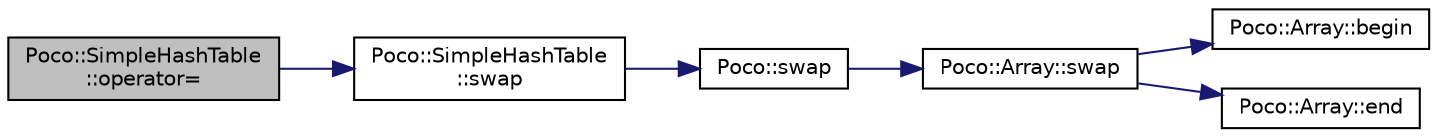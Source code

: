 digraph "Poco::SimpleHashTable::operator="
{
 // LATEX_PDF_SIZE
  edge [fontname="Helvetica",fontsize="10",labelfontname="Helvetica",labelfontsize="10"];
  node [fontname="Helvetica",fontsize="10",shape=record];
  rankdir="LR";
  Node1 [label="Poco::SimpleHashTable\l::operator=",height=0.2,width=0.4,color="black", fillcolor="grey75", style="filled", fontcolor="black",tooltip=" "];
  Node1 -> Node2 [color="midnightblue",fontsize="10",style="solid",fontname="Helvetica"];
  Node2 [label="Poco::SimpleHashTable\l::swap",height=0.2,width=0.4,color="black", fillcolor="white", style="filled",URL="$classPoco_1_1SimpleHashTable.html#a4eb45195038a0aacc206104705d8325f",tooltip=" "];
  Node2 -> Node3 [color="midnightblue",fontsize="10",style="solid",fontname="Helvetica"];
  Node3 [label="Poco::swap",height=0.2,width=0.4,color="black", fillcolor="white", style="filled",URL="$namespacePoco.html#a0b0e4f92ac76ddffb4219026e3172ee4",tooltip="global swap()"];
  Node3 -> Node4 [color="midnightblue",fontsize="10",style="solid",fontname="Helvetica"];
  Node4 [label="Poco::Array::swap",height=0.2,width=0.4,color="black", fillcolor="white", style="filled",URL="$classPoco_1_1Array.html#a07a5be6b4989bde36ae8b948de15e498",tooltip=" "];
  Node4 -> Node5 [color="midnightblue",fontsize="10",style="solid",fontname="Helvetica"];
  Node5 [label="Poco::Array::begin",height=0.2,width=0.4,color="black", fillcolor="white", style="filled",URL="$classPoco_1_1Array.html#a0c9a1828d13b4221f29475df8b553036",tooltip=" "];
  Node4 -> Node6 [color="midnightblue",fontsize="10",style="solid",fontname="Helvetica"];
  Node6 [label="Poco::Array::end",height=0.2,width=0.4,color="black", fillcolor="white", style="filled",URL="$classPoco_1_1Array.html#acd96762ba8fc885a5d45d73938605504",tooltip=" "];
}
